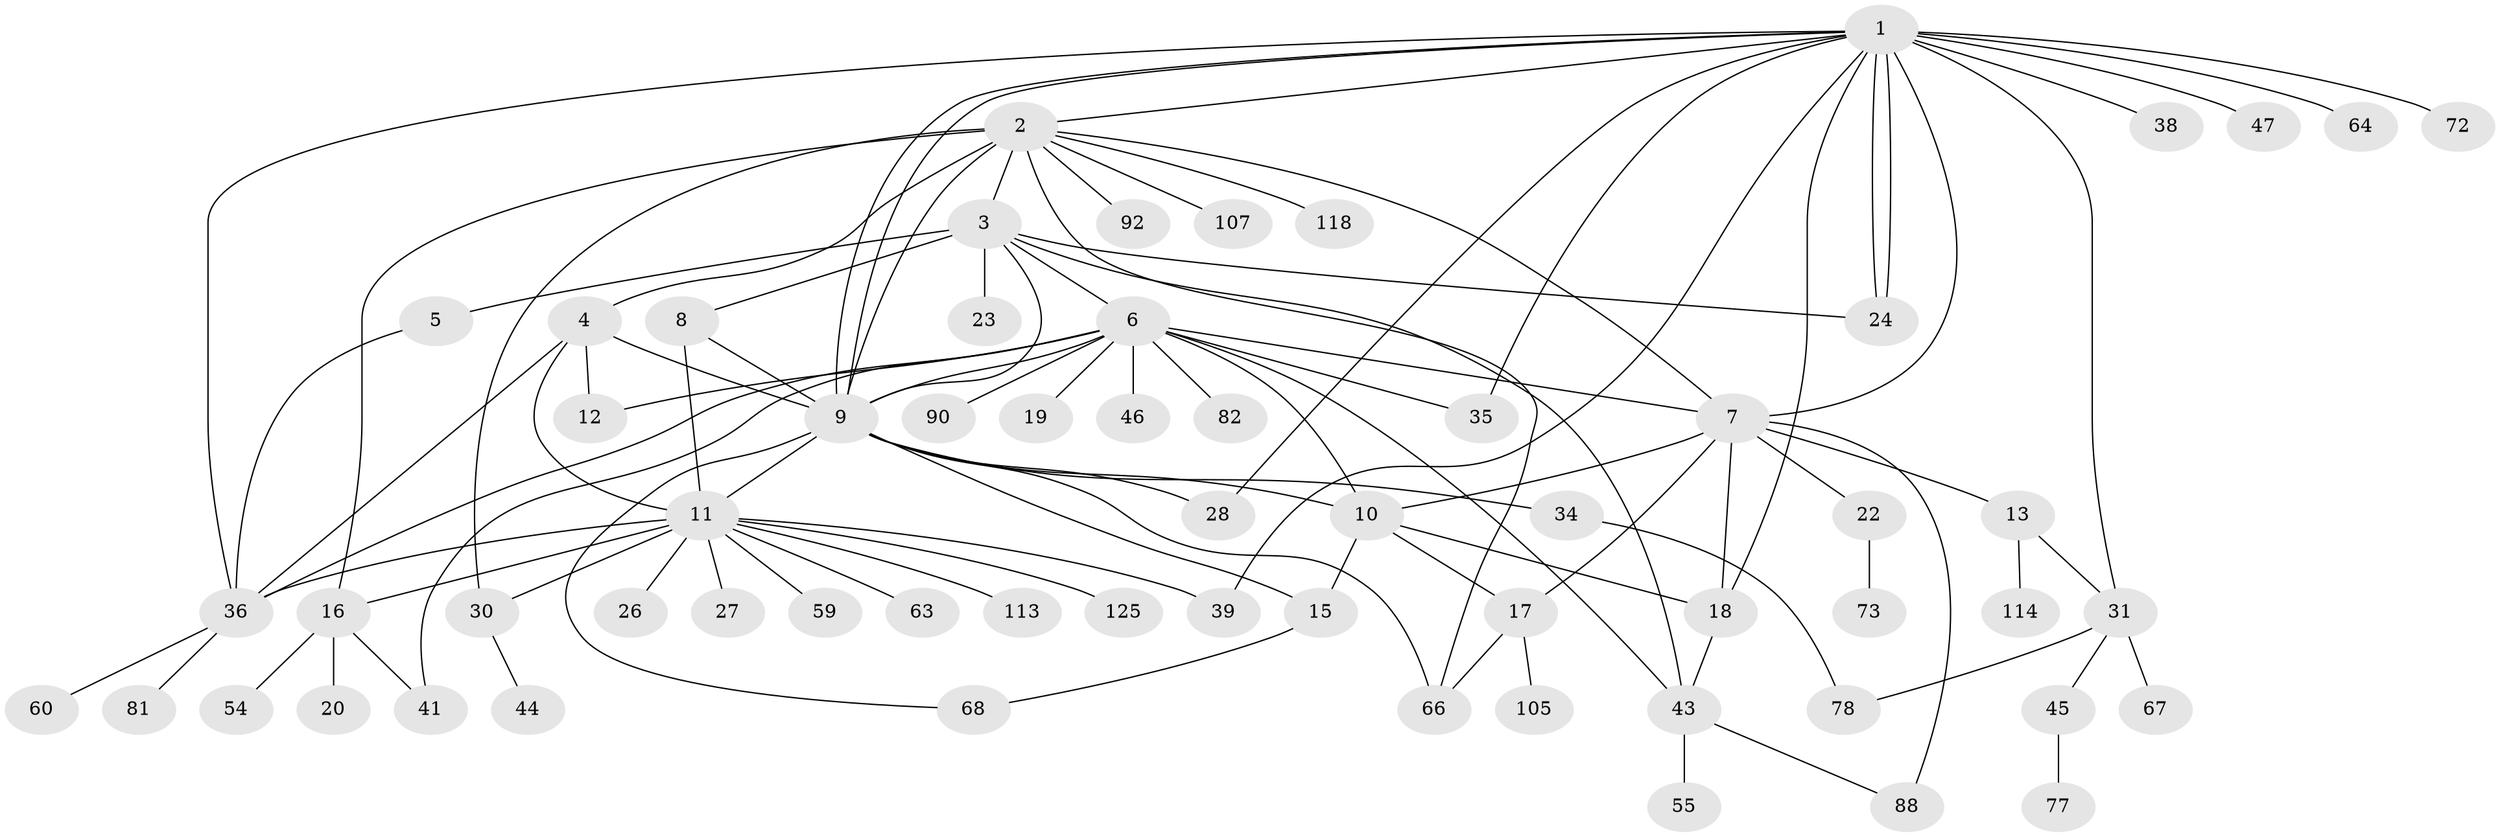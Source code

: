 // original degree distribution, {17: 0.008, 13: 0.008, 6: 0.04, 5: 0.032, 2: 0.232, 11: 0.016, 9: 0.008, 3: 0.136, 15: 0.008, 4: 0.08, 1: 0.424, 12: 0.008}
// Generated by graph-tools (version 1.1) at 2025/14/03/09/25 04:14:33]
// undirected, 62 vertices, 98 edges
graph export_dot {
graph [start="1"]
  node [color=gray90,style=filled];
  1;
  2;
  3 [super="+29"];
  4 [super="+33+37"];
  5;
  6 [super="+65"];
  7;
  8;
  9 [super="+53+14+62+57+97+102+75+21"];
  10 [super="+70+51"];
  11 [super="+25+32"];
  12;
  13;
  15 [super="+100+116+117"];
  16 [super="+98"];
  17 [super="+42"];
  18 [super="+103"];
  19;
  20;
  22;
  23;
  24 [super="+69"];
  26;
  27;
  28;
  30 [super="+83"];
  31 [super="+52"];
  34 [super="+56+74"];
  35;
  36 [super="+58+61+101+109+95+111+40"];
  38;
  39;
  41;
  43 [super="+91"];
  44;
  45 [super="+79"];
  46;
  47;
  54 [super="+80"];
  55 [super="+94"];
  59;
  60;
  63;
  64;
  66 [super="+112+85"];
  67;
  68;
  72;
  73;
  77;
  78 [super="+123"];
  81;
  82 [super="+96"];
  88;
  90;
  92;
  105;
  107;
  113;
  114;
  118;
  125;
  1 -- 2;
  1 -- 7;
  1 -- 9;
  1 -- 9;
  1 -- 18;
  1 -- 24;
  1 -- 24;
  1 -- 28;
  1 -- 31 [weight=2];
  1 -- 35;
  1 -- 36;
  1 -- 38;
  1 -- 39;
  1 -- 47;
  1 -- 64;
  1 -- 72;
  2 -- 3;
  2 -- 4;
  2 -- 7;
  2 -- 9 [weight=2];
  2 -- 16;
  2 -- 30;
  2 -- 66;
  2 -- 92;
  2 -- 107;
  2 -- 118;
  3 -- 5;
  3 -- 6;
  3 -- 8;
  3 -- 23;
  3 -- 24;
  3 -- 9;
  3 -- 43;
  4 -- 9;
  4 -- 11;
  4 -- 12 [weight=2];
  4 -- 36 [weight=2];
  5 -- 36;
  6 -- 7;
  6 -- 10;
  6 -- 12;
  6 -- 19;
  6 -- 35;
  6 -- 41;
  6 -- 46;
  6 -- 90;
  6 -- 9;
  6 -- 82;
  6 -- 43;
  6 -- 36;
  7 -- 13;
  7 -- 17;
  7 -- 18;
  7 -- 22;
  7 -- 88;
  7 -- 10;
  8 -- 9;
  8 -- 11;
  9 -- 11;
  9 -- 28;
  9 -- 34 [weight=2];
  9 -- 68;
  9 -- 15;
  9 -- 10;
  9 -- 66;
  10 -- 15;
  10 -- 18;
  10 -- 17;
  11 -- 26;
  11 -- 27;
  11 -- 36 [weight=2];
  11 -- 59;
  11 -- 63;
  11 -- 113;
  11 -- 16;
  11 -- 39;
  11 -- 30;
  11 -- 125;
  13 -- 114;
  13 -- 31;
  15 -- 68;
  16 -- 20;
  16 -- 41;
  16 -- 54;
  17 -- 66;
  17 -- 105;
  18 -- 43;
  22 -- 73;
  30 -- 44;
  31 -- 45;
  31 -- 67;
  31 -- 78;
  34 -- 78;
  36 -- 60;
  36 -- 81;
  43 -- 55;
  43 -- 88;
  45 -- 77;
}
